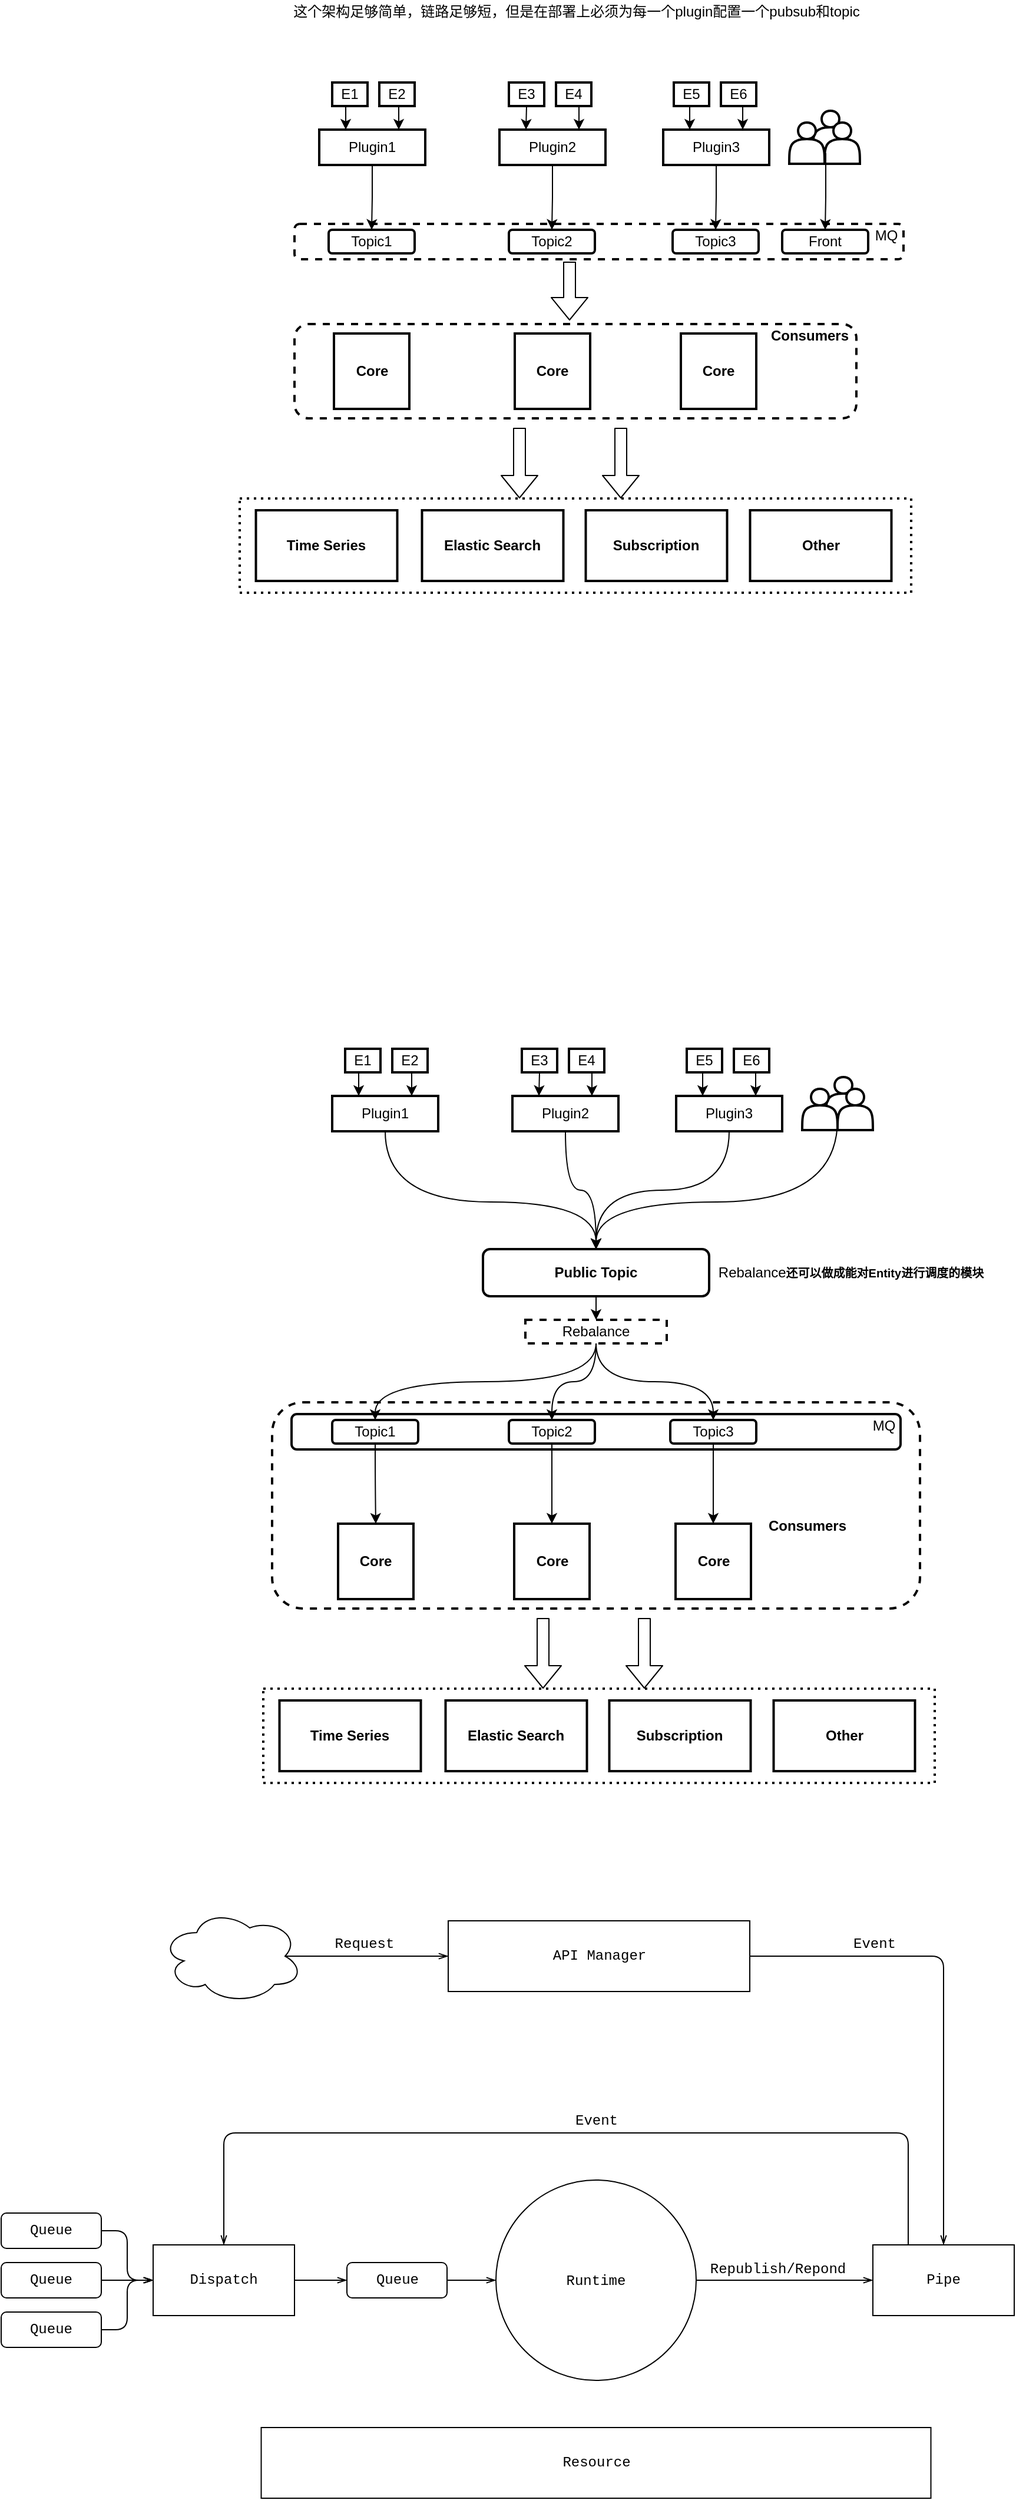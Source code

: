 <mxfile>
    <diagram id="ZYAN6G_8KO3ImIxZyIgT" name="Page-1">
        <mxGraphModel dx="1374" dy="636" grid="0" gridSize="10" guides="1" tooltips="1" connect="1" arrows="1" fold="1" page="1" pageScale="1" pageWidth="827" pageHeight="1169" background="#ffffff" math="0" shadow="0">
            <root>
                <mxCell id="0"/>
                <mxCell id="1" parent="0"/>
                <mxCell id="168" value="" style="group" vertex="1" connectable="0" parent="1">
                    <mxGeometry x="173" y="52" width="860" height="2120" as="geometry"/>
                </mxCell>
                <mxCell id="51" value="" style="rounded=0;whiteSpace=wrap;html=1;strokeColor=#000000;strokeWidth=2;fillColor=#FFFFFF;dashed=1;dashPattern=1 2;" parent="168" vertex="1">
                    <mxGeometry x="202.5" y="423" width="570" height="80" as="geometry"/>
                </mxCell>
                <mxCell id="35" value="" style="rounded=1;whiteSpace=wrap;html=1;dashed=1;strokeColor=#000000;strokeWidth=2;fillColor=#FFFFFF;" parent="168" vertex="1">
                    <mxGeometry x="249" y="275" width="477" height="80" as="geometry"/>
                </mxCell>
                <mxCell id="12" value="" style="rounded=1;whiteSpace=wrap;html=1;strokeColor=#000000;strokeWidth=2;fillColor=#FFFFFF;dashed=1;" parent="168" vertex="1">
                    <mxGeometry x="249" y="190" width="517" height="30" as="geometry"/>
                </mxCell>
                <mxCell id="2" value="&lt;font color=&quot;#000000&quot;&gt;E1&lt;/font&gt;" style="rounded=0;whiteSpace=wrap;html=1;fillColor=#FFFFFF;strokeColor=#000000;strokeWidth=2;" parent="168" vertex="1">
                    <mxGeometry x="281" y="70" width="30" height="20" as="geometry"/>
                </mxCell>
                <mxCell id="3" value="&lt;font color=&quot;#000000&quot;&gt;E2&lt;/font&gt;" style="rounded=0;whiteSpace=wrap;html=1;fillColor=#FFFFFF;strokeColor=#000000;strokeWidth=2;" parent="168" vertex="1">
                    <mxGeometry x="321" y="70" width="30" height="20" as="geometry"/>
                </mxCell>
                <mxCell id="4" value="&lt;font color=&quot;#000000&quot;&gt;E3&lt;/font&gt;" style="rounded=0;whiteSpace=wrap;html=1;fillColor=#FFFFFF;strokeColor=#000000;strokeWidth=2;" parent="168" vertex="1">
                    <mxGeometry x="431" y="70" width="30" height="20" as="geometry"/>
                </mxCell>
                <mxCell id="5" value="&lt;font color=&quot;#000000&quot;&gt;E4&lt;/font&gt;" style="rounded=0;whiteSpace=wrap;html=1;fillColor=#FFFFFF;strokeColor=#000000;strokeWidth=2;" parent="168" vertex="1">
                    <mxGeometry x="471" y="70" width="30" height="20" as="geometry"/>
                </mxCell>
                <mxCell id="6" value="&lt;font color=&quot;#000000&quot;&gt;E5&lt;/font&gt;" style="rounded=0;whiteSpace=wrap;html=1;fillColor=#FFFFFF;strokeColor=#000000;strokeWidth=2;" parent="168" vertex="1">
                    <mxGeometry x="571" y="70" width="30" height="20" as="geometry"/>
                </mxCell>
                <mxCell id="7" value="&lt;font color=&quot;#000000&quot;&gt;E6&lt;/font&gt;" style="rounded=0;whiteSpace=wrap;html=1;fillColor=#FFFFFF;strokeColor=#000000;strokeWidth=2;" parent="168" vertex="1">
                    <mxGeometry x="611" y="70" width="30" height="20" as="geometry"/>
                </mxCell>
                <mxCell id="9" value="&lt;font color=&quot;#000000&quot;&gt;Plugin1&lt;/font&gt;" style="rounded=0;whiteSpace=wrap;html=1;strokeColor=#000000;strokeWidth=2;fillColor=#FFFFFF;" parent="168" vertex="1">
                    <mxGeometry x="270" y="110" width="90" height="30" as="geometry"/>
                </mxCell>
                <mxCell id="25" style="edgeStyle=orthogonalEdgeStyle;rounded=0;orthogonalLoop=1;jettySize=auto;html=1;exitX=0.5;exitY=1;exitDx=0;exitDy=0;entryX=0.25;entryY=0;entryDx=0;entryDy=0;strokeColor=#000000;" parent="168" source="2" target="9" edge="1">
                    <mxGeometry relative="1" as="geometry"/>
                </mxCell>
                <mxCell id="26" style="edgeStyle=orthogonalEdgeStyle;rounded=0;orthogonalLoop=1;jettySize=auto;html=1;exitX=0.5;exitY=1;exitDx=0;exitDy=0;entryX=0.75;entryY=0;entryDx=0;entryDy=0;strokeColor=#000000;" parent="168" source="3" target="9" edge="1">
                    <mxGeometry relative="1" as="geometry"/>
                </mxCell>
                <mxCell id="10" value="&lt;span style=&quot;color: rgb(0 , 0 , 0)&quot;&gt;Plugin2&lt;/span&gt;" style="rounded=0;whiteSpace=wrap;html=1;strokeColor=#000000;strokeWidth=2;fillColor=#FFFFFF;" parent="168" vertex="1">
                    <mxGeometry x="423" y="110" width="90" height="30" as="geometry"/>
                </mxCell>
                <mxCell id="27" style="edgeStyle=orthogonalEdgeStyle;rounded=0;orthogonalLoop=1;jettySize=auto;html=1;exitX=0.5;exitY=1;exitDx=0;exitDy=0;entryX=0.25;entryY=0;entryDx=0;entryDy=0;strokeColor=#000000;" parent="168" source="4" target="10" edge="1">
                    <mxGeometry relative="1" as="geometry"/>
                </mxCell>
                <mxCell id="28" style="edgeStyle=orthogonalEdgeStyle;rounded=0;orthogonalLoop=1;jettySize=auto;html=1;exitX=0.5;exitY=1;exitDx=0;exitDy=0;entryX=0.75;entryY=0;entryDx=0;entryDy=0;strokeColor=#000000;" parent="168" source="5" target="10" edge="1">
                    <mxGeometry relative="1" as="geometry"/>
                </mxCell>
                <mxCell id="11" value="&lt;span style=&quot;color: rgb(0 , 0 , 0)&quot;&gt;Plugin3&lt;/span&gt;" style="rounded=0;whiteSpace=wrap;html=1;strokeColor=#000000;strokeWidth=2;fillColor=#FFFFFF;" parent="168" vertex="1">
                    <mxGeometry x="562" y="110" width="90" height="30" as="geometry"/>
                </mxCell>
                <mxCell id="29" style="edgeStyle=orthogonalEdgeStyle;rounded=0;orthogonalLoop=1;jettySize=auto;html=1;exitX=0.5;exitY=1;exitDx=0;exitDy=0;entryX=0.25;entryY=0;entryDx=0;entryDy=0;strokeColor=#000000;" parent="168" source="6" target="11" edge="1">
                    <mxGeometry relative="1" as="geometry"/>
                </mxCell>
                <mxCell id="30" style="edgeStyle=orthogonalEdgeStyle;rounded=0;orthogonalLoop=1;jettySize=auto;html=1;exitX=0.5;exitY=1;exitDx=0;exitDy=0;entryX=0.75;entryY=0;entryDx=0;entryDy=0;strokeColor=#000000;" parent="168" source="7" target="11" edge="1">
                    <mxGeometry relative="1" as="geometry"/>
                </mxCell>
                <mxCell id="13" value="&lt;font color=&quot;#000000&quot;&gt;Topic3&lt;/font&gt;" style="rounded=1;whiteSpace=wrap;html=1;strokeColor=#000000;strokeWidth=2;fillColor=#FFFFFF;" parent="168" vertex="1">
                    <mxGeometry x="570" y="195" width="73" height="20" as="geometry"/>
                </mxCell>
                <mxCell id="24" style="edgeStyle=orthogonalEdgeStyle;rounded=0;orthogonalLoop=1;jettySize=auto;html=1;exitX=0.5;exitY=1;exitDx=0;exitDy=0;entryX=0.5;entryY=0;entryDx=0;entryDy=0;strokeColor=#000000;" parent="168" source="11" target="13" edge="1">
                    <mxGeometry relative="1" as="geometry"/>
                </mxCell>
                <mxCell id="14" value="&lt;font color=&quot;#000000&quot;&gt;Topic2&lt;/font&gt;" style="rounded=1;whiteSpace=wrap;html=1;strokeColor=#000000;strokeWidth=2;fillColor=#FFFFFF;" parent="168" vertex="1">
                    <mxGeometry x="431" y="195" width="73" height="20" as="geometry"/>
                </mxCell>
                <mxCell id="23" style="edgeStyle=orthogonalEdgeStyle;rounded=0;orthogonalLoop=1;jettySize=auto;html=1;exitX=0.5;exitY=1;exitDx=0;exitDy=0;entryX=0.5;entryY=0;entryDx=0;entryDy=0;strokeColor=#000000;" parent="168" source="10" target="14" edge="1">
                    <mxGeometry relative="1" as="geometry"/>
                </mxCell>
                <mxCell id="15" value="&lt;font color=&quot;#000000&quot;&gt;Topic1&lt;/font&gt;" style="rounded=1;whiteSpace=wrap;html=1;strokeColor=#000000;strokeWidth=2;fillColor=#FFFFFF;" parent="168" vertex="1">
                    <mxGeometry x="278" y="195" width="73" height="20" as="geometry"/>
                </mxCell>
                <mxCell id="22" style="edgeStyle=orthogonalEdgeStyle;rounded=0;orthogonalLoop=1;jettySize=auto;html=1;exitX=0.5;exitY=1;exitDx=0;exitDy=0;entryX=0.5;entryY=0;entryDx=0;entryDy=0;strokeColor=#000000;" parent="168" source="9" target="15" edge="1">
                    <mxGeometry relative="1" as="geometry"/>
                </mxCell>
                <mxCell id="18" value="&lt;b&gt;&lt;font color=&quot;#000000&quot;&gt;Core&lt;/font&gt;&lt;/b&gt;" style="whiteSpace=wrap;html=1;aspect=fixed;strokeColor=#000000;strokeWidth=2;fillColor=#FFFFFF;" parent="168" vertex="1">
                    <mxGeometry x="282.5" y="283" width="64" height="64" as="geometry"/>
                </mxCell>
                <mxCell id="19" value="&lt;b&gt;&lt;font color=&quot;#000000&quot;&gt;Core&lt;/font&gt;&lt;/b&gt;" style="whiteSpace=wrap;html=1;aspect=fixed;strokeColor=#000000;strokeWidth=2;fillColor=#FFFFFF;" parent="168" vertex="1">
                    <mxGeometry x="436" y="283" width="64" height="64" as="geometry"/>
                </mxCell>
                <mxCell id="20" value="&lt;b&gt;&lt;font color=&quot;#000000&quot;&gt;Core&lt;/font&gt;&lt;/b&gt;" style="whiteSpace=wrap;html=1;aspect=fixed;strokeColor=#000000;strokeWidth=2;fillColor=#FFFFFF;" parent="168" vertex="1">
                    <mxGeometry x="577" y="283" width="64" height="64" as="geometry"/>
                </mxCell>
                <mxCell id="21" value="&lt;font color=&quot;#000000&quot;&gt;MQ&lt;/font&gt;" style="text;html=1;align=center;verticalAlign=middle;resizable=0;points=[];autosize=1;strokeColor=none;" parent="168" vertex="1">
                    <mxGeometry x="736" y="190" width="30" height="20" as="geometry"/>
                </mxCell>
                <mxCell id="31" value="&lt;font color=&quot;#000000&quot;&gt;这个架构足够简单，链路足够短，但是在部署上必须为每一个plugin配置一个pubsub和topic&lt;/font&gt;" style="text;html=1;align=center;verticalAlign=middle;resizable=0;points=[];autosize=1;strokeColor=none;" parent="168" vertex="1">
                    <mxGeometry x="237.5" width="500" height="20" as="geometry"/>
                </mxCell>
                <mxCell id="37" value="&lt;font color=&quot;#000000&quot;&gt;&lt;b&gt;Consumers&lt;/b&gt;&lt;/font&gt;" style="text;html=1;align=center;verticalAlign=middle;resizable=0;points=[];autosize=1;strokeColor=none;" parent="168" vertex="1">
                    <mxGeometry x="646" y="275" width="80" height="20" as="geometry"/>
                </mxCell>
                <mxCell id="38" value="&lt;font color=&quot;#000000&quot;&gt;Front&lt;/font&gt;" style="rounded=1;whiteSpace=wrap;html=1;strokeColor=#000000;strokeWidth=2;fillColor=#FFFFFF;" parent="168" vertex="1">
                    <mxGeometry x="663" y="195" width="73" height="20" as="geometry"/>
                </mxCell>
                <mxCell id="42" value="" style="group" parent="168" vertex="1" connectable="0">
                    <mxGeometry x="669" y="94" width="60" height="45" as="geometry"/>
                </mxCell>
                <mxCell id="40" value="" style="shape=actor;whiteSpace=wrap;html=1;strokeColor=#000000;strokeWidth=2;fillColor=#FFFFFF;" parent="42" vertex="1">
                    <mxGeometry x="20" width="30" height="35" as="geometry"/>
                </mxCell>
                <mxCell id="41" value="" style="shape=actor;whiteSpace=wrap;html=1;strokeColor=#000000;strokeWidth=2;fillColor=#FFFFFF;" parent="42" vertex="1">
                    <mxGeometry x="30" y="10" width="30" height="35" as="geometry"/>
                </mxCell>
                <mxCell id="39" value="" style="shape=actor;whiteSpace=wrap;html=1;strokeColor=#000000;strokeWidth=2;fillColor=#FFFFFF;" parent="42" vertex="1">
                    <mxGeometry y="10" width="30" height="35" as="geometry"/>
                </mxCell>
                <mxCell id="43" style="edgeStyle=orthogonalEdgeStyle;rounded=0;orthogonalLoop=1;jettySize=auto;html=1;exitX=0;exitY=0.75;exitDx=0;exitDy=0;entryX=0.5;entryY=0;entryDx=0;entryDy=0;strokeColor=#000000;" parent="168" source="41" target="38" edge="1">
                    <mxGeometry relative="1" as="geometry">
                        <Array as="points">
                            <mxPoint x="700" y="130"/>
                            <mxPoint x="700" y="167"/>
                        </Array>
                    </mxGeometry>
                </mxCell>
                <mxCell id="44" value="&lt;b&gt;&lt;font color=&quot;#000000&quot;&gt;Time Series&lt;/font&gt;&lt;/b&gt;" style="rounded=0;whiteSpace=wrap;html=1;strokeColor=#000000;strokeWidth=2;fillColor=#FFFFFF;" parent="168" vertex="1">
                    <mxGeometry x="216.25" y="433" width="120" height="60" as="geometry"/>
                </mxCell>
                <mxCell id="45" value="&lt;b&gt;&lt;font color=&quot;#000000&quot;&gt;Elastic Search&lt;/font&gt;&lt;/b&gt;" style="rounded=0;whiteSpace=wrap;html=1;strokeColor=#000000;strokeWidth=2;fillColor=#FFFFFF;" parent="168" vertex="1">
                    <mxGeometry x="357.25" y="433" width="120" height="60" as="geometry"/>
                </mxCell>
                <mxCell id="46" value="&lt;b&gt;&lt;font color=&quot;#000000&quot;&gt;Subscription&lt;/font&gt;&lt;/b&gt;" style="rounded=0;whiteSpace=wrap;html=1;strokeColor=#000000;strokeWidth=2;fillColor=#FFFFFF;" parent="168" vertex="1">
                    <mxGeometry x="496.25" y="433" width="120" height="60" as="geometry"/>
                </mxCell>
                <mxCell id="47" value="&lt;b&gt;&lt;font color=&quot;#000000&quot;&gt;Other&lt;/font&gt;&lt;/b&gt;" style="rounded=0;whiteSpace=wrap;html=1;strokeColor=#000000;strokeWidth=2;fillColor=#FFFFFF;" parent="168" vertex="1">
                    <mxGeometry x="635.75" y="433" width="120" height="60" as="geometry"/>
                </mxCell>
                <mxCell id="48" value="" style="shape=flexArrow;endArrow=classic;html=1;strokeColor=#000000;" parent="168" edge="1">
                    <mxGeometry width="50" height="50" relative="1" as="geometry">
                        <mxPoint x="440" y="363" as="sourcePoint"/>
                        <mxPoint x="440" y="423" as="targetPoint"/>
                    </mxGeometry>
                </mxCell>
                <mxCell id="50" value="" style="shape=flexArrow;endArrow=classic;html=1;strokeColor=#000000;" parent="168" edge="1">
                    <mxGeometry width="50" height="50" relative="1" as="geometry">
                        <mxPoint x="526" y="363" as="sourcePoint"/>
                        <mxPoint x="526" y="423" as="targetPoint"/>
                    </mxGeometry>
                </mxCell>
                <mxCell id="68" value="" style="shape=flexArrow;endArrow=classic;html=1;strokeColor=#000000;" parent="168" edge="1">
                    <mxGeometry width="50" height="50" relative="1" as="geometry">
                        <mxPoint x="482.5" y="222" as="sourcePoint"/>
                        <mxPoint x="482.5" y="272" as="targetPoint"/>
                    </mxGeometry>
                </mxCell>
                <mxCell id="69" value="" style="rounded=0;whiteSpace=wrap;html=1;strokeColor=#000000;strokeWidth=2;fillColor=#FFFFFF;dashed=1;dashPattern=1 2;" parent="168" vertex="1">
                    <mxGeometry x="222.5" y="1433" width="570" height="80" as="geometry"/>
                </mxCell>
                <mxCell id="70" value="" style="rounded=1;whiteSpace=wrap;html=1;dashed=1;strokeColor=#000000;strokeWidth=2;fillColor=#FFFFFF;" parent="168" vertex="1">
                    <mxGeometry x="230" y="1190" width="550" height="175" as="geometry"/>
                </mxCell>
                <mxCell id="71" value="" style="rounded=1;whiteSpace=wrap;html=1;strokeColor=#000000;strokeWidth=2;fillColor=#FFFFFF;" parent="168" vertex="1">
                    <mxGeometry x="246.5" y="1200" width="517" height="30" as="geometry"/>
                </mxCell>
                <mxCell id="73" value="&lt;font color=&quot;#000000&quot;&gt;E1&lt;/font&gt;" style="rounded=0;whiteSpace=wrap;html=1;fillColor=#FFFFFF;strokeColor=#000000;strokeWidth=2;" parent="168" vertex="1">
                    <mxGeometry x="292" y="890" width="30" height="20" as="geometry"/>
                </mxCell>
                <mxCell id="75" value="&lt;font color=&quot;#000000&quot;&gt;E2&lt;/font&gt;" style="rounded=0;whiteSpace=wrap;html=1;fillColor=#FFFFFF;strokeColor=#000000;strokeWidth=2;" parent="168" vertex="1">
                    <mxGeometry x="332" y="890" width="30" height="20" as="geometry"/>
                </mxCell>
                <mxCell id="77" value="&lt;font color=&quot;#000000&quot;&gt;E3&lt;/font&gt;" style="rounded=0;whiteSpace=wrap;html=1;fillColor=#FFFFFF;strokeColor=#000000;strokeWidth=2;" parent="168" vertex="1">
                    <mxGeometry x="442" y="890" width="30" height="20" as="geometry"/>
                </mxCell>
                <mxCell id="79" value="&lt;font color=&quot;#000000&quot;&gt;E4&lt;/font&gt;" style="rounded=0;whiteSpace=wrap;html=1;fillColor=#FFFFFF;strokeColor=#000000;strokeWidth=2;" parent="168" vertex="1">
                    <mxGeometry x="482" y="890" width="30" height="20" as="geometry"/>
                </mxCell>
                <mxCell id="81" value="&lt;font color=&quot;#000000&quot;&gt;E5&lt;/font&gt;" style="rounded=0;whiteSpace=wrap;html=1;fillColor=#FFFFFF;strokeColor=#000000;strokeWidth=2;" parent="168" vertex="1">
                    <mxGeometry x="582" y="890" width="30" height="20" as="geometry"/>
                </mxCell>
                <mxCell id="83" value="&lt;font color=&quot;#000000&quot;&gt;E6&lt;/font&gt;" style="rounded=0;whiteSpace=wrap;html=1;fillColor=#FFFFFF;strokeColor=#000000;strokeWidth=2;" parent="168" vertex="1">
                    <mxGeometry x="622" y="890" width="30" height="20" as="geometry"/>
                </mxCell>
                <mxCell id="85" value="&lt;font color=&quot;#000000&quot;&gt;Plugin1&lt;/font&gt;" style="rounded=0;whiteSpace=wrap;html=1;strokeColor=#000000;strokeWidth=2;fillColor=#FFFFFF;" parent="168" vertex="1">
                    <mxGeometry x="281" y="930" width="90" height="30" as="geometry"/>
                </mxCell>
                <mxCell id="72" style="edgeStyle=orthogonalEdgeStyle;rounded=0;orthogonalLoop=1;jettySize=auto;html=1;exitX=0.5;exitY=1;exitDx=0;exitDy=0;entryX=0.25;entryY=0;entryDx=0;entryDy=0;strokeColor=#000000;" parent="168" source="73" target="85" edge="1">
                    <mxGeometry relative="1" as="geometry"/>
                </mxCell>
                <mxCell id="74" style="edgeStyle=orthogonalEdgeStyle;rounded=0;orthogonalLoop=1;jettySize=auto;html=1;exitX=0.5;exitY=1;exitDx=0;exitDy=0;entryX=0.75;entryY=0;entryDx=0;entryDy=0;strokeColor=#000000;" parent="168" source="75" target="85" edge="1">
                    <mxGeometry relative="1" as="geometry"/>
                </mxCell>
                <mxCell id="87" value="&lt;span style=&quot;color: rgb(0 , 0 , 0)&quot;&gt;Plugin2&lt;/span&gt;" style="rounded=0;whiteSpace=wrap;html=1;strokeColor=#000000;strokeWidth=2;fillColor=#FFFFFF;" parent="168" vertex="1">
                    <mxGeometry x="434" y="930" width="90" height="30" as="geometry"/>
                </mxCell>
                <mxCell id="76" style="edgeStyle=orthogonalEdgeStyle;rounded=0;orthogonalLoop=1;jettySize=auto;html=1;exitX=0.5;exitY=1;exitDx=0;exitDy=0;entryX=0.25;entryY=0;entryDx=0;entryDy=0;strokeColor=#000000;" parent="168" source="77" target="87" edge="1">
                    <mxGeometry relative="1" as="geometry"/>
                </mxCell>
                <mxCell id="78" style="edgeStyle=orthogonalEdgeStyle;rounded=0;orthogonalLoop=1;jettySize=auto;html=1;exitX=0.5;exitY=1;exitDx=0;exitDy=0;entryX=0.75;entryY=0;entryDx=0;entryDy=0;strokeColor=#000000;" parent="168" source="79" target="87" edge="1">
                    <mxGeometry relative="1" as="geometry"/>
                </mxCell>
                <mxCell id="89" value="&lt;span style=&quot;color: rgb(0 , 0 , 0)&quot;&gt;Plugin3&lt;/span&gt;" style="rounded=0;whiteSpace=wrap;html=1;strokeColor=#000000;strokeWidth=2;fillColor=#FFFFFF;" parent="168" vertex="1">
                    <mxGeometry x="573" y="930" width="90" height="30" as="geometry"/>
                </mxCell>
                <mxCell id="80" style="edgeStyle=orthogonalEdgeStyle;rounded=0;orthogonalLoop=1;jettySize=auto;html=1;exitX=0.5;exitY=1;exitDx=0;exitDy=0;entryX=0.25;entryY=0;entryDx=0;entryDy=0;strokeColor=#000000;" parent="168" source="81" target="89" edge="1">
                    <mxGeometry relative="1" as="geometry"/>
                </mxCell>
                <mxCell id="82" style="edgeStyle=orthogonalEdgeStyle;rounded=0;orthogonalLoop=1;jettySize=auto;html=1;exitX=0.5;exitY=1;exitDx=0;exitDy=0;entryX=0.75;entryY=0;entryDx=0;entryDy=0;strokeColor=#000000;" parent="168" source="83" target="89" edge="1">
                    <mxGeometry relative="1" as="geometry"/>
                </mxCell>
                <mxCell id="90" value="&lt;font color=&quot;#000000&quot;&gt;Topic3&lt;/font&gt;" style="rounded=1;whiteSpace=wrap;html=1;strokeColor=#000000;strokeWidth=2;fillColor=#FFFFFF;" parent="168" vertex="1">
                    <mxGeometry x="568" y="1205" width="73" height="20" as="geometry"/>
                </mxCell>
                <mxCell id="91" value="&lt;font color=&quot;#000000&quot;&gt;Topic2&lt;/font&gt;" style="rounded=1;whiteSpace=wrap;html=1;strokeColor=#000000;strokeWidth=2;fillColor=#FFFFFF;" parent="168" vertex="1">
                    <mxGeometry x="431" y="1205" width="73" height="20" as="geometry"/>
                </mxCell>
                <mxCell id="92" value="&lt;font color=&quot;#000000&quot;&gt;Topic1&lt;/font&gt;" style="rounded=1;whiteSpace=wrap;html=1;strokeColor=#000000;strokeWidth=2;fillColor=#FFFFFF;" parent="168" vertex="1">
                    <mxGeometry x="281" y="1205" width="73" height="20" as="geometry"/>
                </mxCell>
                <mxCell id="93" value="&lt;b&gt;&lt;font color=&quot;#000000&quot;&gt;Core&lt;/font&gt;&lt;/b&gt;" style="whiteSpace=wrap;html=1;aspect=fixed;strokeColor=#000000;strokeWidth=2;fillColor=#FFFFFF;" parent="168" vertex="1">
                    <mxGeometry x="286" y="1293" width="64" height="64" as="geometry"/>
                </mxCell>
                <mxCell id="126" style="edgeStyle=orthogonalEdgeStyle;curved=1;rounded=0;orthogonalLoop=1;jettySize=auto;html=1;exitX=0.5;exitY=1;exitDx=0;exitDy=0;strokeColor=#000000;" parent="168" source="92" target="93" edge="1">
                    <mxGeometry relative="1" as="geometry"/>
                </mxCell>
                <mxCell id="94" value="&lt;b&gt;&lt;font color=&quot;#000000&quot;&gt;Core&lt;/font&gt;&lt;/b&gt;" style="whiteSpace=wrap;html=1;aspect=fixed;strokeColor=#000000;strokeWidth=2;fillColor=#FFFFFF;" parent="168" vertex="1">
                    <mxGeometry x="435.5" y="1293" width="64" height="64" as="geometry"/>
                </mxCell>
                <mxCell id="127" style="edgeStyle=orthogonalEdgeStyle;curved=1;rounded=0;orthogonalLoop=1;jettySize=auto;html=1;exitX=0.5;exitY=1;exitDx=0;exitDy=0;entryX=0.5;entryY=0;entryDx=0;entryDy=0;strokeColor=#000000;" parent="168" source="91" target="94" edge="1">
                    <mxGeometry relative="1" as="geometry"/>
                </mxCell>
                <mxCell id="95" value="&lt;b&gt;&lt;font color=&quot;#000000&quot;&gt;Core&lt;/font&gt;&lt;/b&gt;" style="whiteSpace=wrap;html=1;aspect=fixed;strokeColor=#000000;strokeWidth=2;fillColor=#FFFFFF;" parent="168" vertex="1">
                    <mxGeometry x="572.5" y="1293" width="64" height="64" as="geometry"/>
                </mxCell>
                <mxCell id="128" style="edgeStyle=orthogonalEdgeStyle;curved=1;rounded=0;orthogonalLoop=1;jettySize=auto;html=1;exitX=0.5;exitY=1;exitDx=0;exitDy=0;strokeColor=#000000;" parent="168" source="90" target="95" edge="1">
                    <mxGeometry relative="1" as="geometry"/>
                </mxCell>
                <mxCell id="96" value="&lt;font color=&quot;#000000&quot;&gt;MQ&lt;/font&gt;" style="text;html=1;align=center;verticalAlign=middle;resizable=0;points=[];autosize=1;strokeColor=none;" parent="168" vertex="1">
                    <mxGeometry x="733.5" y="1200" width="30" height="20" as="geometry"/>
                </mxCell>
                <mxCell id="97" value="&lt;font color=&quot;#000000&quot;&gt;&lt;b&gt;Consumers&lt;/b&gt;&lt;/font&gt;" style="text;html=1;align=center;verticalAlign=middle;resizable=0;points=[];autosize=1;strokeColor=none;" parent="168" vertex="1">
                    <mxGeometry x="643.5" y="1285" width="80" height="20" as="geometry"/>
                </mxCell>
                <mxCell id="99" value="" style="group" parent="168" vertex="1" connectable="0">
                    <mxGeometry x="680" y="914" width="60" height="45" as="geometry"/>
                </mxCell>
                <mxCell id="100" value="" style="shape=actor;whiteSpace=wrap;html=1;strokeColor=#000000;strokeWidth=2;fillColor=#FFFFFF;" parent="99" vertex="1">
                    <mxGeometry x="20" width="30" height="35" as="geometry"/>
                </mxCell>
                <mxCell id="101" value="" style="shape=actor;whiteSpace=wrap;html=1;strokeColor=#000000;strokeWidth=2;fillColor=#FFFFFF;" parent="99" vertex="1">
                    <mxGeometry x="30" y="10" width="30" height="35" as="geometry"/>
                </mxCell>
                <mxCell id="102" value="" style="shape=actor;whiteSpace=wrap;html=1;strokeColor=#000000;strokeWidth=2;fillColor=#FFFFFF;" parent="99" vertex="1">
                    <mxGeometry y="10" width="30" height="35" as="geometry"/>
                </mxCell>
                <mxCell id="104" value="&lt;b&gt;&lt;font color=&quot;#000000&quot;&gt;Time Series&lt;/font&gt;&lt;/b&gt;" style="rounded=0;whiteSpace=wrap;html=1;strokeColor=#000000;strokeWidth=2;fillColor=#FFFFFF;" parent="168" vertex="1">
                    <mxGeometry x="236.25" y="1443" width="120" height="60" as="geometry"/>
                </mxCell>
                <mxCell id="105" value="&lt;b&gt;&lt;font color=&quot;#000000&quot;&gt;Elastic Search&lt;/font&gt;&lt;/b&gt;" style="rounded=0;whiteSpace=wrap;html=1;strokeColor=#000000;strokeWidth=2;fillColor=#FFFFFF;" parent="168" vertex="1">
                    <mxGeometry x="377.25" y="1443" width="120" height="60" as="geometry"/>
                </mxCell>
                <mxCell id="106" value="&lt;b&gt;&lt;font color=&quot;#000000&quot;&gt;Subscription&lt;/font&gt;&lt;/b&gt;" style="rounded=0;whiteSpace=wrap;html=1;strokeColor=#000000;strokeWidth=2;fillColor=#FFFFFF;" parent="168" vertex="1">
                    <mxGeometry x="516.25" y="1443" width="120" height="60" as="geometry"/>
                </mxCell>
                <mxCell id="107" value="&lt;b&gt;&lt;font color=&quot;#000000&quot;&gt;Other&lt;/font&gt;&lt;/b&gt;" style="rounded=0;whiteSpace=wrap;html=1;strokeColor=#000000;strokeWidth=2;fillColor=#FFFFFF;" parent="168" vertex="1">
                    <mxGeometry x="655.75" y="1443" width="120" height="60" as="geometry"/>
                </mxCell>
                <mxCell id="108" value="" style="shape=flexArrow;endArrow=classic;html=1;strokeColor=#000000;" parent="168" edge="1">
                    <mxGeometry width="50" height="50" relative="1" as="geometry">
                        <mxPoint x="460" y="1373" as="sourcePoint"/>
                        <mxPoint x="460" y="1433" as="targetPoint"/>
                    </mxGeometry>
                </mxCell>
                <mxCell id="109" value="" style="shape=flexArrow;endArrow=classic;html=1;strokeColor=#000000;" parent="168" edge="1">
                    <mxGeometry width="50" height="50" relative="1" as="geometry">
                        <mxPoint x="546" y="1373" as="sourcePoint"/>
                        <mxPoint x="546" y="1433" as="targetPoint"/>
                    </mxGeometry>
                </mxCell>
                <mxCell id="111" value="&lt;b&gt;&lt;font color=&quot;#000000&quot;&gt;Public Topic&lt;/font&gt;&lt;/b&gt;" style="rounded=1;whiteSpace=wrap;html=1;strokeColor=#000000;strokeWidth=2;fillColor=#FFFFFF;" parent="168" vertex="1">
                    <mxGeometry x="409" y="1060" width="192" height="40" as="geometry"/>
                </mxCell>
                <mxCell id="113" style="edgeStyle=orthogonalEdgeStyle;curved=1;rounded=0;orthogonalLoop=1;jettySize=auto;html=1;exitX=0.5;exitY=1;exitDx=0;exitDy=0;strokeColor=#000000;" parent="168" source="85" target="111" edge="1">
                    <mxGeometry relative="1" as="geometry">
                        <Array as="points">
                            <mxPoint x="326" y="1020"/>
                            <mxPoint x="505" y="1020"/>
                        </Array>
                    </mxGeometry>
                </mxCell>
                <mxCell id="125" style="edgeStyle=orthogonalEdgeStyle;curved=1;rounded=0;orthogonalLoop=1;jettySize=auto;html=1;exitX=0.5;exitY=1;exitDx=0;exitDy=0;entryX=0.5;entryY=0;entryDx=0;entryDy=0;strokeColor=#000000;" parent="168" source="87" target="111" edge="1">
                    <mxGeometry relative="1" as="geometry"/>
                </mxCell>
                <mxCell id="115" style="edgeStyle=orthogonalEdgeStyle;curved=1;rounded=0;orthogonalLoop=1;jettySize=auto;html=1;exitX=0.5;exitY=1;exitDx=0;exitDy=0;entryX=0.5;entryY=0;entryDx=0;entryDy=0;strokeColor=#000000;" parent="168" source="89" target="111" edge="1">
                    <mxGeometry relative="1" as="geometry"/>
                </mxCell>
                <mxCell id="123" style="edgeStyle=orthogonalEdgeStyle;curved=1;rounded=0;orthogonalLoop=1;jettySize=auto;html=1;exitX=0;exitY=0.75;exitDx=0;exitDy=0;entryX=0.5;entryY=0;entryDx=0;entryDy=0;strokeColor=#000000;" parent="168" source="101" target="111" edge="1">
                    <mxGeometry relative="1" as="geometry">
                        <Array as="points">
                            <mxPoint x="710" y="1020"/>
                            <mxPoint x="505" y="1020"/>
                        </Array>
                    </mxGeometry>
                </mxCell>
                <mxCell id="133" style="edgeStyle=orthogonalEdgeStyle;curved=1;rounded=0;orthogonalLoop=1;jettySize=auto;html=1;exitX=0.5;exitY=1;exitDx=0;exitDy=0;entryX=0.5;entryY=0;entryDx=0;entryDy=0;strokeColor=#000000;" parent="168" source="131" target="92" edge="1">
                    <mxGeometry relative="1" as="geometry"/>
                </mxCell>
                <mxCell id="134" style="edgeStyle=orthogonalEdgeStyle;curved=1;rounded=0;orthogonalLoop=1;jettySize=auto;html=1;exitX=0.5;exitY=1;exitDx=0;exitDy=0;entryX=0.5;entryY=0;entryDx=0;entryDy=0;strokeColor=#000000;" parent="168" source="131" target="91" edge="1">
                    <mxGeometry relative="1" as="geometry"/>
                </mxCell>
                <mxCell id="135" style="edgeStyle=orthogonalEdgeStyle;curved=1;rounded=0;orthogonalLoop=1;jettySize=auto;html=1;exitX=0.5;exitY=1;exitDx=0;exitDy=0;entryX=0.5;entryY=0;entryDx=0;entryDy=0;strokeColor=#000000;" parent="168" source="131" target="90" edge="1">
                    <mxGeometry relative="1" as="geometry"/>
                </mxCell>
                <mxCell id="131" value="&lt;font color=&quot;#000000&quot;&gt;Rebalance&lt;/font&gt;" style="rounded=0;whiteSpace=wrap;html=1;strokeColor=#000000;strokeWidth=2;fillColor=#FFFFFF;dashed=1;" parent="168" vertex="1">
                    <mxGeometry x="445" y="1120" width="120" height="20" as="geometry"/>
                </mxCell>
                <mxCell id="132" style="edgeStyle=orthogonalEdgeStyle;curved=1;rounded=0;orthogonalLoop=1;jettySize=auto;html=1;exitX=0.5;exitY=1;exitDx=0;exitDy=0;entryX=0.5;entryY=0;entryDx=0;entryDy=0;strokeColor=#000000;" parent="168" source="111" target="131" edge="1">
                    <mxGeometry relative="1" as="geometry"/>
                </mxCell>
                <mxCell id="137" value="&lt;span style=&quot;color: rgb(0 , 0 , 0)&quot;&gt;Rebalance&lt;/span&gt;&lt;font color=&quot;#000000&quot; style=&quot;font-size: 10px&quot;&gt;&lt;b&gt;还可以做成能对Entity进行调度的模块&lt;/b&gt;&lt;/font&gt;" style="text;html=1;align=center;verticalAlign=middle;resizable=0;points=[];autosize=1;strokeColor=none;" parent="168" vertex="1">
                    <mxGeometry x="601" y="1070" width="240" height="20" as="geometry"/>
                </mxCell>
                <mxCell id="138" value="&lt;font face=&quot;Courier New&quot;&gt;Runtime&lt;/font&gt;" style="ellipse;whiteSpace=wrap;html=1;aspect=fixed;" vertex="1" parent="168">
                    <mxGeometry x="420" y="1850" width="170" height="170" as="geometry"/>
                </mxCell>
                <mxCell id="139" value="Dispatch" style="rounded=0;whiteSpace=wrap;html=1;fontFamily=Courier New;" vertex="1" parent="168">
                    <mxGeometry x="129" y="1905" width="120" height="60" as="geometry"/>
                </mxCell>
                <mxCell id="142" style="edgeStyle=none;html=1;exitX=1;exitY=0.5;exitDx=0;exitDy=0;entryX=0;entryY=0.5;entryDx=0;entryDy=0;fontFamily=Courier New;endArrow=openThin;endFill=0;strokeColor=#000000;" edge="1" parent="168" source="140" target="138">
                    <mxGeometry relative="1" as="geometry"/>
                </mxCell>
                <mxCell id="140" value="Queue" style="rounded=1;whiteSpace=wrap;html=1;fontFamily=Courier New;" vertex="1" parent="168">
                    <mxGeometry x="293.5" y="1920" width="85" height="30" as="geometry"/>
                </mxCell>
                <mxCell id="141" style="edgeStyle=none;html=1;exitX=1;exitY=0.5;exitDx=0;exitDy=0;entryX=0;entryY=0.5;entryDx=0;entryDy=0;fontFamily=Courier New;strokeColor=#000000;endArrow=openThin;endFill=0;" edge="1" parent="168" source="139" target="140">
                    <mxGeometry relative="1" as="geometry"/>
                </mxCell>
                <mxCell id="143" value="API Manager" style="rounded=0;whiteSpace=wrap;html=1;fontFamily=Courier New;" vertex="1" parent="168">
                    <mxGeometry x="379.5" y="1630" width="256" height="60" as="geometry"/>
                </mxCell>
                <mxCell id="150" style="edgeStyle=orthogonalEdgeStyle;html=1;exitX=0.25;exitY=0;exitDx=0;exitDy=0;entryX=0.5;entryY=0;entryDx=0;entryDy=0;fontFamily=Courier New;endArrow=openThin;endFill=0;strokeColor=#000000;" edge="1" parent="168" source="144" target="139">
                    <mxGeometry relative="1" as="geometry">
                        <Array as="points">
                            <mxPoint x="770" y="1810"/>
                            <mxPoint x="189" y="1810"/>
                        </Array>
                    </mxGeometry>
                </mxCell>
                <mxCell id="144" value="Pipe" style="rounded=0;whiteSpace=wrap;html=1;fontFamily=Courier New;" vertex="1" parent="168">
                    <mxGeometry x="740" y="1905" width="120" height="60" as="geometry"/>
                </mxCell>
                <mxCell id="148" style="edgeStyle=orthogonalEdgeStyle;html=1;exitX=1;exitY=0.5;exitDx=0;exitDy=0;entryX=0;entryY=0.5;entryDx=0;entryDy=0;fontFamily=Courier New;endArrow=openThin;endFill=0;strokeColor=#000000;" edge="1" parent="168" source="138" target="144">
                    <mxGeometry relative="1" as="geometry"/>
                </mxCell>
                <mxCell id="146" style="edgeStyle=orthogonalEdgeStyle;html=1;exitX=1;exitY=0.5;exitDx=0;exitDy=0;entryX=0.5;entryY=0;entryDx=0;entryDy=0;fontFamily=Courier New;endArrow=openThin;endFill=0;strokeColor=#000000;" edge="1" parent="168" source="143" target="144">
                    <mxGeometry relative="1" as="geometry"/>
                </mxCell>
                <mxCell id="151" value="Resource" style="rounded=0;whiteSpace=wrap;html=1;fontFamily=Courier New;" vertex="1" parent="168">
                    <mxGeometry x="220.75" y="2060" width="568.5" height="60" as="geometry"/>
                </mxCell>
                <mxCell id="152" value="&lt;font color=&quot;#000000&quot;&gt;Event&lt;/font&gt;" style="text;html=1;align=center;verticalAlign=middle;resizable=0;points=[];autosize=1;strokeColor=none;fillColor=none;fontFamily=Courier New;" vertex="1" parent="168">
                    <mxGeometry x="717.5" y="1641" width="46" height="18" as="geometry"/>
                </mxCell>
                <mxCell id="154" style="edgeStyle=orthogonalEdgeStyle;html=1;exitX=0.875;exitY=0.5;exitDx=0;exitDy=0;exitPerimeter=0;fontFamily=Courier New;fontColor=#000000;endArrow=openThin;endFill=0;strokeColor=#000000;" edge="1" parent="168" source="153" target="143">
                    <mxGeometry relative="1" as="geometry"/>
                </mxCell>
                <mxCell id="153" value="&lt;font color=&quot;#ffffff&quot;&gt;keel&lt;/font&gt;" style="ellipse;shape=cloud;whiteSpace=wrap;html=1;fontFamily=Courier New;fontColor=#000000;" vertex="1" parent="168">
                    <mxGeometry x="136" y="1620" width="120" height="80" as="geometry"/>
                </mxCell>
                <mxCell id="155" value="Request" style="text;html=1;align=center;verticalAlign=middle;resizable=0;points=[];autosize=1;strokeColor=none;fillColor=none;fontFamily=Courier New;fontColor=#000000;" vertex="1" parent="168">
                    <mxGeometry x="278" y="1641" width="60" height="18" as="geometry"/>
                </mxCell>
                <mxCell id="156" value="&lt;font color=&quot;#000000&quot;&gt;Event&lt;/font&gt;" style="text;html=1;align=center;verticalAlign=middle;resizable=0;points=[];autosize=1;strokeColor=none;fillColor=none;fontFamily=Courier New;" vertex="1" parent="168">
                    <mxGeometry x="482" y="1791" width="46" height="18" as="geometry"/>
                </mxCell>
                <mxCell id="158" value="Text" style="text;html=1;align=center;verticalAlign=middle;resizable=0;points=[];autosize=1;strokeColor=none;fillColor=none;fontFamily=Courier New;fontColor=#FFFFFF;" vertex="1" parent="168">
                    <mxGeometry x="609" y="1913" width="40" height="20" as="geometry"/>
                </mxCell>
                <mxCell id="164" style="edgeStyle=orthogonalEdgeStyle;html=1;exitX=1;exitY=0.5;exitDx=0;exitDy=0;fontFamily=Courier New;fontColor=#FFFFFF;endArrow=openThin;endFill=0;strokeColor=#000000;" edge="1" parent="168" source="160">
                    <mxGeometry relative="1" as="geometry">
                        <mxPoint x="129" y="1935" as="targetPoint"/>
                    </mxGeometry>
                </mxCell>
                <mxCell id="160" value="Queue" style="rounded=1;whiteSpace=wrap;html=1;fontFamily=Courier New;" vertex="1" parent="168">
                    <mxGeometry y="1920" width="85" height="30" as="geometry"/>
                </mxCell>
                <mxCell id="163" style="edgeStyle=orthogonalEdgeStyle;html=1;exitX=1;exitY=0.5;exitDx=0;exitDy=0;entryX=0;entryY=0.5;entryDx=0;entryDy=0;fontFamily=Courier New;fontColor=#FFFFFF;endArrow=openThin;endFill=0;strokeColor=#000000;" edge="1" parent="168" source="161" target="139">
                    <mxGeometry relative="1" as="geometry"/>
                </mxCell>
                <mxCell id="161" value="Queue" style="rounded=1;whiteSpace=wrap;html=1;fontFamily=Courier New;" vertex="1" parent="168">
                    <mxGeometry y="1878" width="85" height="30" as="geometry"/>
                </mxCell>
                <mxCell id="165" style="edgeStyle=orthogonalEdgeStyle;html=1;exitX=1;exitY=0.5;exitDx=0;exitDy=0;entryX=0;entryY=0.5;entryDx=0;entryDy=0;fontFamily=Courier New;fontColor=#FFFFFF;endArrow=openThin;endFill=0;strokeColor=#000000;" edge="1" parent="168" source="162" target="139">
                    <mxGeometry relative="1" as="geometry"/>
                </mxCell>
                <mxCell id="162" value="Queue" style="rounded=1;whiteSpace=wrap;html=1;fontFamily=Courier New;" vertex="1" parent="168">
                    <mxGeometry y="1962" width="85" height="30" as="geometry"/>
                </mxCell>
                <mxCell id="166" value="&lt;font color=&quot;#000000&quot;&gt;Republish/Repond&lt;/font&gt;" style="text;html=1;align=center;verticalAlign=middle;resizable=0;points=[];autosize=1;strokeColor=none;fillColor=none;fontFamily=Courier New;fontColor=#FFFFFF;" vertex="1" parent="168">
                    <mxGeometry x="596.5" y="1917" width="125" height="18" as="geometry"/>
                </mxCell>
            </root>
        </mxGraphModel>
    </diagram>
</mxfile>